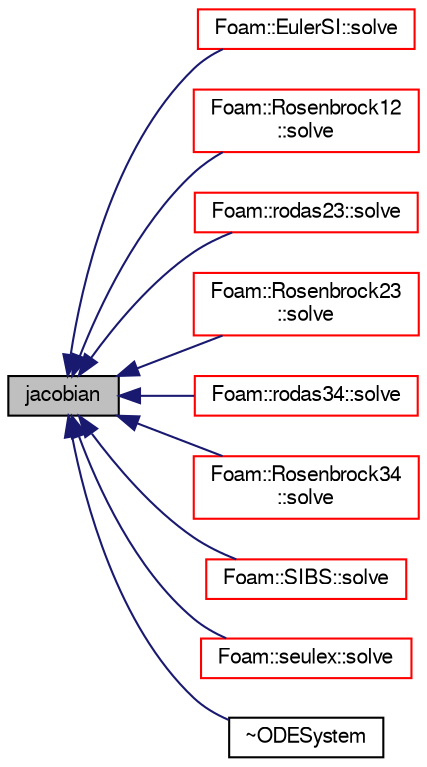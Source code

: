 digraph "jacobian"
{
  bgcolor="transparent";
  edge [fontname="FreeSans",fontsize="10",labelfontname="FreeSans",labelfontsize="10"];
  node [fontname="FreeSans",fontsize="10",shape=record];
  rankdir="LR";
  Node36 [label="jacobian",height=0.2,width=0.4,color="black", fillcolor="grey75", style="filled", fontcolor="black"];
  Node36 -> Node37 [dir="back",color="midnightblue",fontsize="10",style="solid",fontname="FreeSans"];
  Node37 [label="Foam::EulerSI::solve",height=0.2,width=0.4,color="red",URL="$a25550.html#ab251311d21daf700b24723afe0ef21e0",tooltip="Solve a single step dx and return the error. "];
  Node36 -> Node39 [dir="back",color="midnightblue",fontsize="10",style="solid",fontname="FreeSans"];
  Node39 [label="Foam::Rosenbrock12\l::solve",height=0.2,width=0.4,color="red",URL="$a25582.html#ab251311d21daf700b24723afe0ef21e0",tooltip="Solve a single step dx and return the error. "];
  Node36 -> Node41 [dir="back",color="midnightblue",fontsize="10",style="solid",fontname="FreeSans"];
  Node41 [label="Foam::rodas23::solve",height=0.2,width=0.4,color="red",URL="$a25574.html#ab251311d21daf700b24723afe0ef21e0",tooltip="Solve a single step dx and return the error. "];
  Node36 -> Node43 [dir="back",color="midnightblue",fontsize="10",style="solid",fontname="FreeSans"];
  Node43 [label="Foam::Rosenbrock23\l::solve",height=0.2,width=0.4,color="red",URL="$a25586.html#ab251311d21daf700b24723afe0ef21e0",tooltip="Solve a single step dx and return the error. "];
  Node36 -> Node45 [dir="back",color="midnightblue",fontsize="10",style="solid",fontname="FreeSans"];
  Node45 [label="Foam::rodas34::solve",height=0.2,width=0.4,color="red",URL="$a25578.html#ab251311d21daf700b24723afe0ef21e0",tooltip="Solve a single step dx and return the error. "];
  Node36 -> Node47 [dir="back",color="midnightblue",fontsize="10",style="solid",fontname="FreeSans"];
  Node47 [label="Foam::Rosenbrock34\l::solve",height=0.2,width=0.4,color="red",URL="$a25590.html#ab251311d21daf700b24723afe0ef21e0",tooltip="Solve a single step dx and return the error. "];
  Node36 -> Node49 [dir="back",color="midnightblue",fontsize="10",style="solid",fontname="FreeSans"];
  Node49 [label="Foam::SIBS::solve",height=0.2,width=0.4,color="red",URL="$a25598.html#af8a10009f468a3db8d07f3d8d92e10cb",tooltip="Solve the ODE system as far as possible upto dxTry. "];
  Node36 -> Node51 [dir="back",color="midnightblue",fontsize="10",style="solid",fontname="FreeSans"];
  Node51 [label="Foam::seulex::solve",height=0.2,width=0.4,color="red",URL="$a25594.html#a454627b4b7322939e93501f42d876bf1",tooltip="Solve the ODE system and the update the state. "];
  Node36 -> Node53 [dir="back",color="midnightblue",fontsize="10",style="solid",fontname="FreeSans"];
  Node53 [label="~ODESystem",height=0.2,width=0.4,color="black",URL="$a25606.html#acff45c9d2262138618ff5bcd54a92c72",tooltip="Destructor. "];
}
